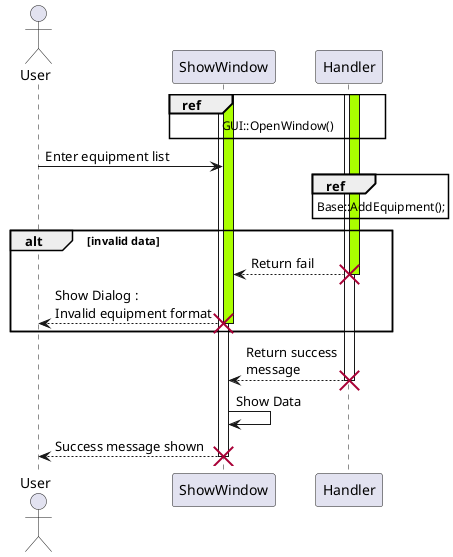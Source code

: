 @startuml
actor User


ref over ShowWindow, Handler: GUI::OpenWindow()
activate ShowWindow
activate ShowWindow #aaff00

activate Handler
activate Handler #aaff00

User -> ShowWindow : Enter equipment list

ref over Handler : Base::AddEquipment();
alt invalid data
Handler --> ShowWindow : Return fail
destroy Handler
ShowWindow --> User : Show Dialog :\nInvalid equipment format
destroy ShowWindow
end

Handler --> ShowWindow : Return success\nmessage
destroy Handler
ShowWindow -> ShowWindow : Show Data
ShowWindow --> User : Success message shown
destroy ShowWindow
@enduml